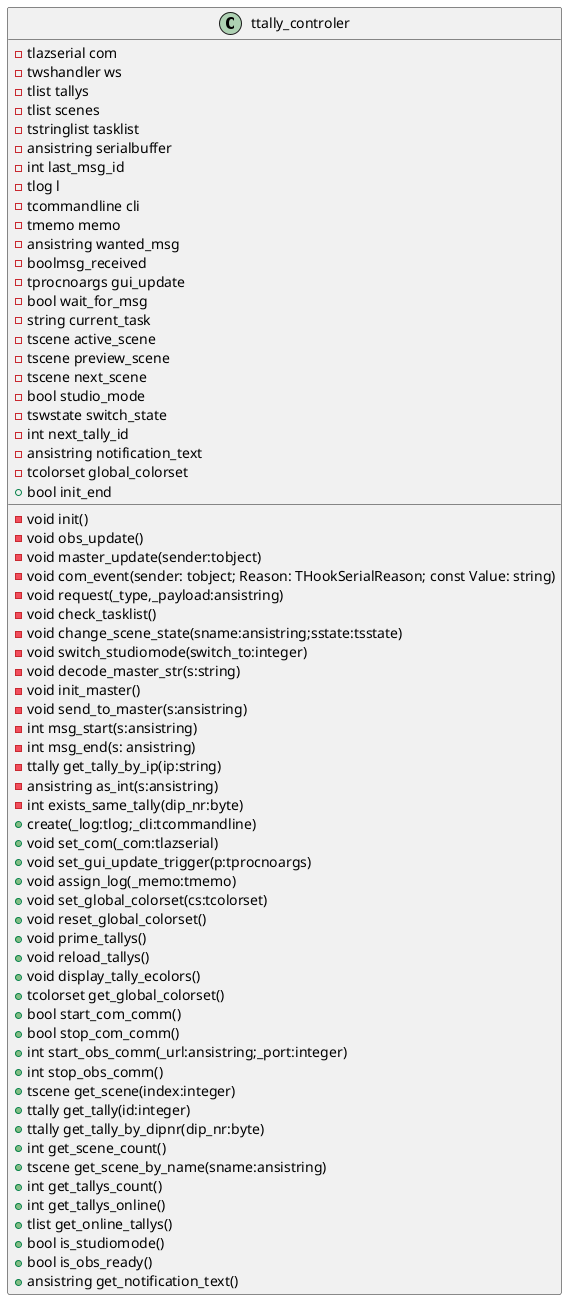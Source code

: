@startuml tallycontroler_v2
class ttally_controler{
    -tlazserial com
    -twshandler ws
    -tlist tallys
    -tlist scenes
    -tstringlist tasklist
    -ansistring serialbuffer
    -int last_msg_id
    -tlog l
    -tcommandline cli
    -tmemo memo
    -ansistring wanted_msg
    -boolmsg_received
    -tprocnoargs gui_update
    -bool wait_for_msg
    -string current_task
    -tscene active_scene
    -tscene preview_scene
    -tscene next_scene
    -bool studio_mode
    -tswstate switch_state
    -int next_tally_id
    -ansistring notification_text
    -tcolorset global_colorset
    -void init()
    -void obs_update()
    -void master_update(sender:tobject)
    -void com_event(sender: tobject; Reason: THookSerialReason; const Value: string)
    -void request(_type,_payload:ansistring)
    -void check_tasklist()
    -void change_scene_state(sname:ansistring;sstate:tsstate)
    -void switch_studiomode(switch_to:integer)
    -void decode_master_str(s:string)
    -void init_master()
    -void send_to_master(s:ansistring)
    -int msg_start(s:ansistring)
    -int msg_end(s: ansistring)
    -ttally get_tally_by_ip(ip:string)
    -ansistring as_int(s:ansistring)
    -int exists_same_tally(dip_nr:byte)
    +bool init_end
    +create(_log:tlog;_cli:tcommandline)
    +void set_com(_com:tlazserial)
    +void set_gui_update_trigger(p:tprocnoargs)
    +void assign_log(_memo:tmemo)
    +void set_global_colorset(cs:tcolorset)
    +void reset_global_colorset()
    +void prime_tallys()
    +void reload_tallys()
    +void display_tally_ecolors()
    + tcolorset get_global_colorset()
    + bool start_com_comm()
    + bool stop_com_comm()
    + int start_obs_comm(_url:ansistring;_port:integer)
    + int stop_obs_comm()
    + tscene get_scene(index:integer)
    + ttally get_tally(id:integer)
    + ttally get_tally_by_dipnr(dip_nr:byte)
    + int get_scene_count()
    + tscene get_scene_by_name(sname:ansistring)
    + int get_tallys_count()
    + int get_tallys_online()
    + tlist get_online_tallys()
    + bool is_studiomode()
    + bool is_obs_ready()
    + ansistring get_notification_text()
}
@enduml